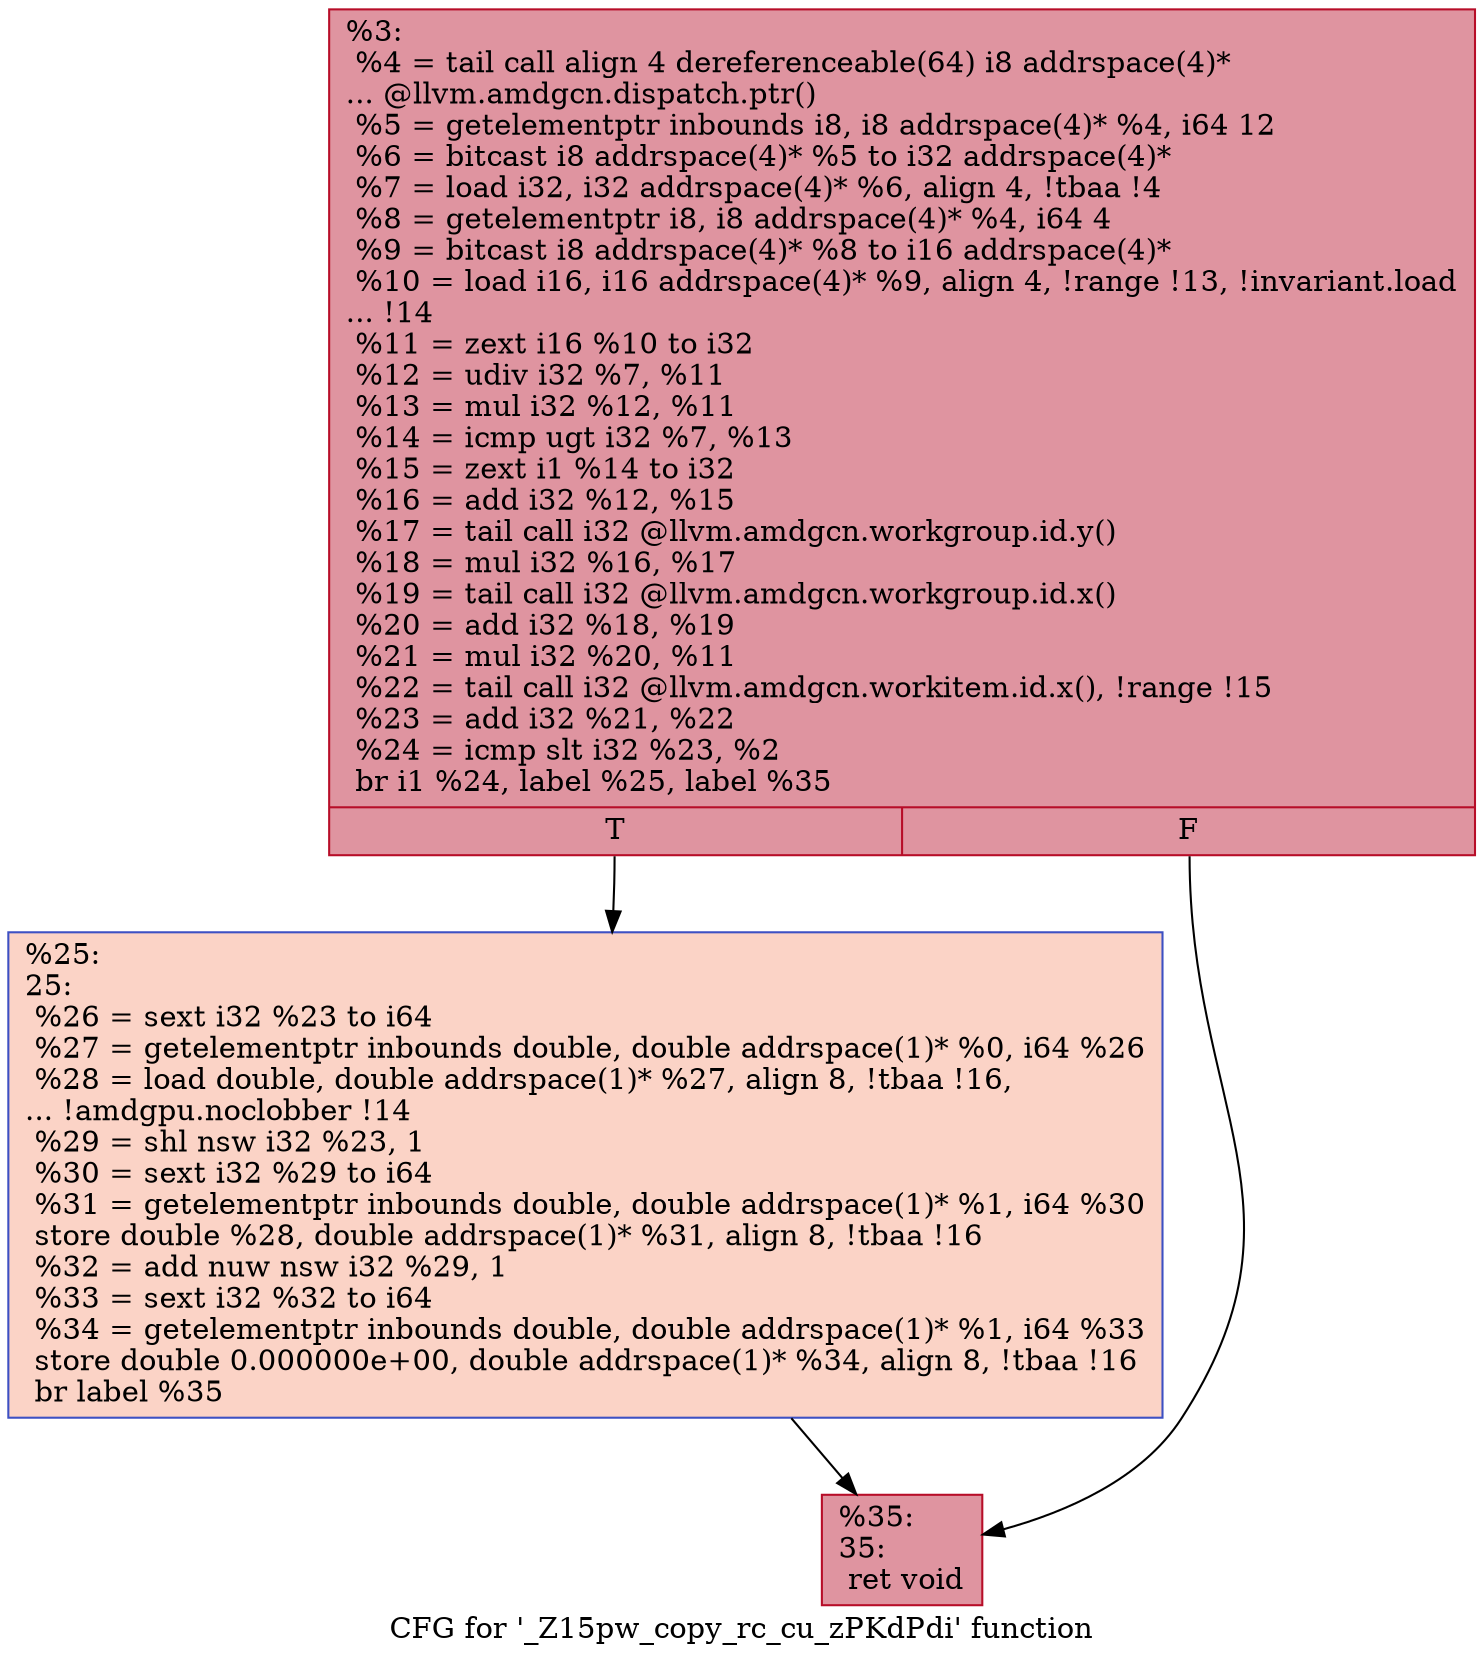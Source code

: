 digraph "CFG for '_Z15pw_copy_rc_cu_zPKdPdi' function" {
	label="CFG for '_Z15pw_copy_rc_cu_zPKdPdi' function";

	Node0x47e2510 [shape=record,color="#b70d28ff", style=filled, fillcolor="#b70d2870",label="{%3:\l  %4 = tail call align 4 dereferenceable(64) i8 addrspace(4)*\l... @llvm.amdgcn.dispatch.ptr()\l  %5 = getelementptr inbounds i8, i8 addrspace(4)* %4, i64 12\l  %6 = bitcast i8 addrspace(4)* %5 to i32 addrspace(4)*\l  %7 = load i32, i32 addrspace(4)* %6, align 4, !tbaa !4\l  %8 = getelementptr i8, i8 addrspace(4)* %4, i64 4\l  %9 = bitcast i8 addrspace(4)* %8 to i16 addrspace(4)*\l  %10 = load i16, i16 addrspace(4)* %9, align 4, !range !13, !invariant.load\l... !14\l  %11 = zext i16 %10 to i32\l  %12 = udiv i32 %7, %11\l  %13 = mul i32 %12, %11\l  %14 = icmp ugt i32 %7, %13\l  %15 = zext i1 %14 to i32\l  %16 = add i32 %12, %15\l  %17 = tail call i32 @llvm.amdgcn.workgroup.id.y()\l  %18 = mul i32 %16, %17\l  %19 = tail call i32 @llvm.amdgcn.workgroup.id.x()\l  %20 = add i32 %18, %19\l  %21 = mul i32 %20, %11\l  %22 = tail call i32 @llvm.amdgcn.workitem.id.x(), !range !15\l  %23 = add i32 %21, %22\l  %24 = icmp slt i32 %23, %2\l  br i1 %24, label %25, label %35\l|{<s0>T|<s1>F}}"];
	Node0x47e2510:s0 -> Node0x47e4d70;
	Node0x47e2510:s1 -> Node0x47e4e00;
	Node0x47e4d70 [shape=record,color="#3d50c3ff", style=filled, fillcolor="#f59c7d70",label="{%25:\l25:                                               \l  %26 = sext i32 %23 to i64\l  %27 = getelementptr inbounds double, double addrspace(1)* %0, i64 %26\l  %28 = load double, double addrspace(1)* %27, align 8, !tbaa !16,\l... !amdgpu.noclobber !14\l  %29 = shl nsw i32 %23, 1\l  %30 = sext i32 %29 to i64\l  %31 = getelementptr inbounds double, double addrspace(1)* %1, i64 %30\l  store double %28, double addrspace(1)* %31, align 8, !tbaa !16\l  %32 = add nuw nsw i32 %29, 1\l  %33 = sext i32 %32 to i64\l  %34 = getelementptr inbounds double, double addrspace(1)* %1, i64 %33\l  store double 0.000000e+00, double addrspace(1)* %34, align 8, !tbaa !16\l  br label %35\l}"];
	Node0x47e4d70 -> Node0x47e4e00;
	Node0x47e4e00 [shape=record,color="#b70d28ff", style=filled, fillcolor="#b70d2870",label="{%35:\l35:                                               \l  ret void\l}"];
}
